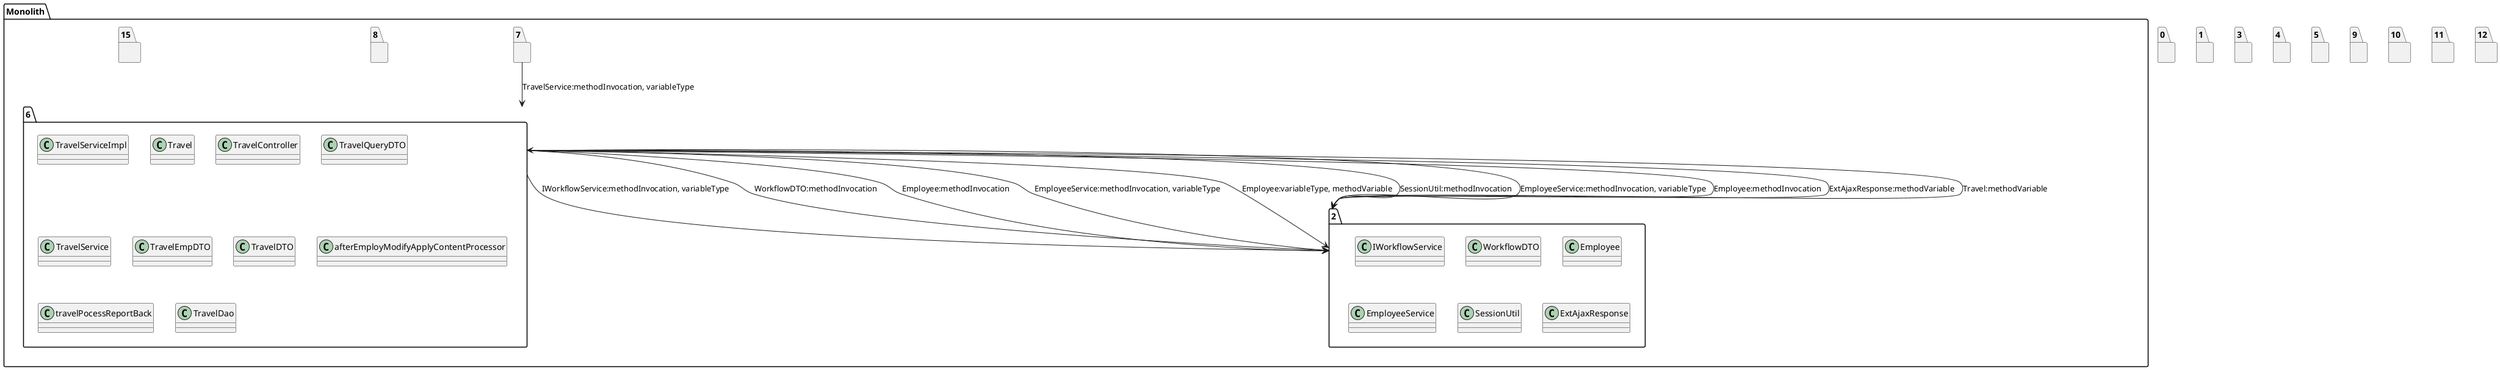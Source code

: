 @startuml
package "Monolith" {
package "6"{
class TravelServiceImpl
class Travel
class TravelController
class TravelQueryDTO
class TravelService
class TravelEmpDTO
class TravelDTO
class afterEmployModifyApplyContentProcessor
class travelPocessReportBack
class TravelDao
}
package "2"{
class IWorkflowService
class WorkflowDTO
class Employee
class EmployeeService
class Employee
class SessionUtil
class EmployeeService
class Employee
class ExtAjaxResponse
}
package "7"{
}
package "8"{
}
package "15"{
}
}
package "0"{
}
package "1"{
}
package "3"{
}
package "4"{
}
package "5"{
}
package "9"{
}
package "10"{
}
package "11"{
}
package "12"{
}
package "13"{
}
package "14"{
}
package "16"{
}
"6"-->"2":IWorkflowService:methodInvocation, variableType
"6"-->"2":WorkflowDTO:methodInvocation
"6"-->"2":Employee:methodInvocation
"6"-->"2":EmployeeService:methodInvocation, variableType
"6"-->"2":Employee:variableType, methodVariable
"6"-->"2":SessionUtil:methodInvocation
"6"-->"2":EmployeeService:methodInvocation, variableType
"6"-->"2":Employee:methodInvocation
"6"-->"2":ExtAjaxResponse:methodVariable
"2"-->"6":Travel:methodVariable
"7"-->"6":TravelService:methodInvocation, variableType
@enduml